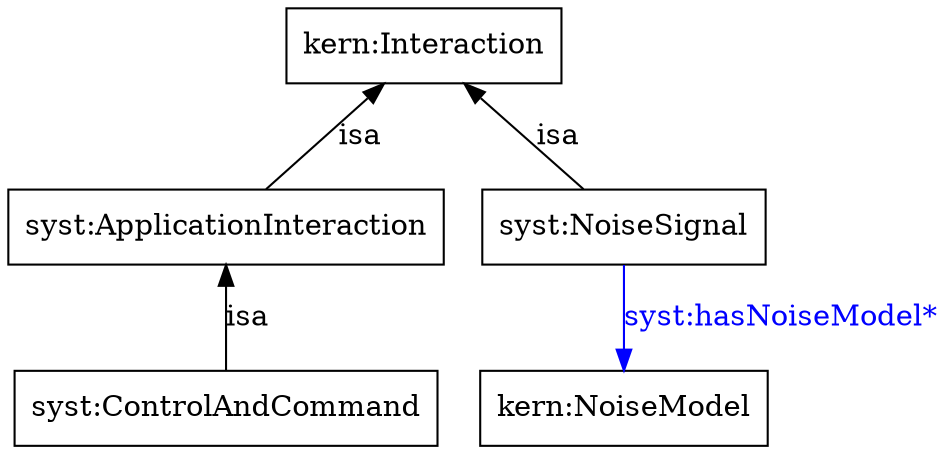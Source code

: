 digraph Proteus {
	node [label="\N"];
	graph [bb="0,0,424,216"];
	"http://www.owl-ontologies.com/Systems#ControlAndCommand" [label="syst:ControlAndCommand", shape=box, color="0.0,0.0,0.0", fontcolor="0.0,0.0,0.0", pos="100,18", width="2.69", height="0.50"];
	"http://www.owl-ontologies.com/Systems#ApplicationInteraction" [label="syst:ApplicationInteraction", shape=box, color="0.0,0.0,0.0", fontcolor="0.0,0.0,0.0", pos="100,108", width="2.78", height="0.50"];
	"http://www.owl-ontologies.com/kernel.owl#NoiseModel" [label="kern:NoiseModel", shape=box, color="0.0,0.0,0.0", fontcolor="0.0,0.0,0.0", pos="282,18", width="1.78", height="0.50"];
	"http://www.owl-ontologies.com/kernel.owl#Interaction" [label="kern:Interaction", shape=box, color="0.0,0.0,0.0", fontcolor="0.0,0.0,0.0", pos="208,198", width="1.75", height="0.50"];
	"http://www.owl-ontologies.com/Systems#NoiseSignal" [label="syst:NoiseSignal", shape=box, color="0.0,0.0,0.0", fontcolor="0.0,0.0,0.0", pos="282,108", width="1.78", height="0.50"];
	"http://www.owl-ontologies.com/Systems#ApplicationInteraction" -> "http://www.owl-ontologies.com/Systems#ControlAndCommand" [dir=back, label=isa, color="0.0,0.0,0.0", fontcolor="0.0,0.0,0.0", pos="s,100,90 100,80 100,65 100,49 100,36", lp="110,63"];
	"http://www.owl-ontologies.com/kernel.owl#Interaction" -> "http://www.owl-ontologies.com/Systems#ApplicationInteraction" [dir=back, label=isa, color="0.0,0.0,0.0", fontcolor="0.0,0.0,0.0", pos="s,186,180 178,173 161,158 138,140 122,126", lp="175,153"];
	"http://www.owl-ontologies.com/kernel.owl#Interaction" -> "http://www.owl-ontologies.com/Systems#NoiseSignal" [dir=back, label=isa, color="0.0,0.0,0.0", fontcolor="0.0,0.0,0.0", pos="s,223,180 229,172 242,157 256,140 267,126", lp="260,153"];
	"http://www.owl-ontologies.com/Systems#NoiseSignal" -> "http://www.owl-ontologies.com/kernel.owl#NoiseModel" [label="syst:hasNoiseModel*", color="0.6666667,1.0,1.0", fontcolor="0.6666667,1.0,1.0", style=filled, pos="e,282,36 282,90 282,77 282,61 282,46", lp="353,63"];
}
